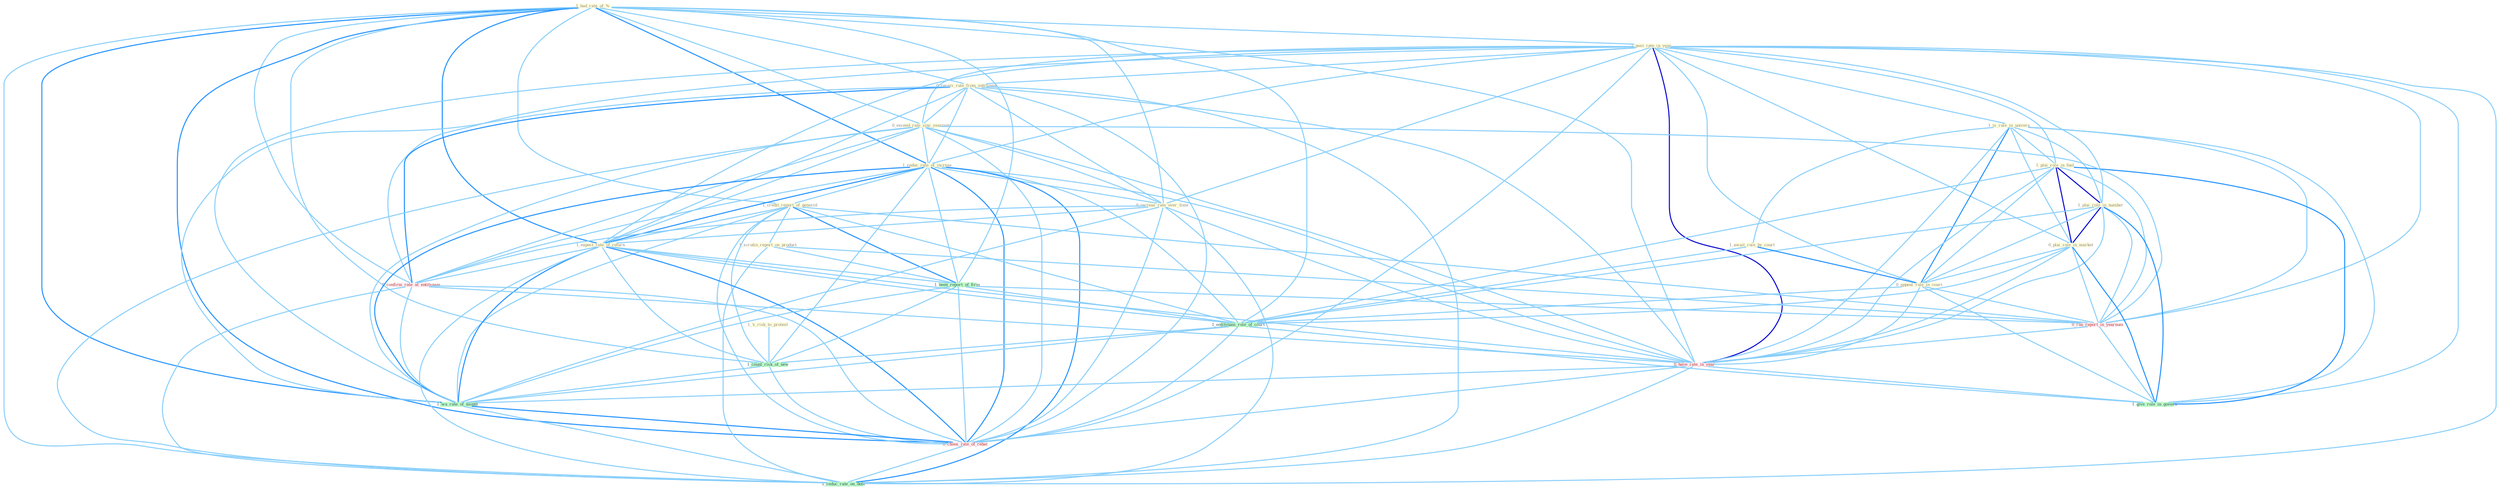 Graph G{ 
    node
    [shape=polygon,style=filled,width=.5,height=.06,color="#BDFCC9",fixedsize=true,fontsize=4,
    fontcolor="#2f4f4f"];
    {node
    [color="#ffffe0", fontcolor="#8b7d6b"] "1_had_rate_of_% " "1_post_rate_in_year " "1_is_rule_in_univers " "1_plai_role_in_fuel " "0_receiv_rate_from_entitynam " "0_exceed_rate_sinc_yearnum " "1_plai_role_in_number " "1_reduc_rate_of_increas " "0_plai_role_in_market " "1_credit_report_of_genocid " "1_await_rule_by_court " "1_'s_risk_to_protest " "0_appeal_rule_in_court " "0_increas_rate_over_time " "1_scrutin_report_on_product " "1_expect_rate_of_return "}
{node [color="#fff0f5", fontcolor="#b22222"] "0_ran_report_in_yearnum " "0_confirm_rate_at_entitynam " "0_have_rate_in_year " "0_choos_rate_of_rebat "}
edge [color="#B0E2FF"];

	"1_had_rate_of_% " -- "1_post_rate_in_year " [w="1", color="#87cefa" ];
	"1_had_rate_of_% " -- "0_receiv_rate_from_entitynam " [w="1", color="#87cefa" ];
	"1_had_rate_of_% " -- "0_exceed_rate_sinc_yearnum " [w="1", color="#87cefa" ];
	"1_had_rate_of_% " -- "1_reduc_rate_of_increas " [w="2", color="#1e90ff" , len=0.8];
	"1_had_rate_of_% " -- "1_credit_report_of_genocid " [w="1", color="#87cefa" ];
	"1_had_rate_of_% " -- "0_increas_rate_over_time " [w="1", color="#87cefa" ];
	"1_had_rate_of_% " -- "1_expect_rate_of_return " [w="2", color="#1e90ff" , len=0.8];
	"1_had_rate_of_% " -- "1_been_report_of_firm " [w="1", color="#87cefa" ];
	"1_had_rate_of_% " -- "1_entitynam_role_of_court " [w="1", color="#87cefa" ];
	"1_had_rate_of_% " -- "1_count_risk_of_new " [w="1", color="#87cefa" ];
	"1_had_rate_of_% " -- "0_confirm_rate_at_entitynam " [w="1", color="#87cefa" ];
	"1_had_rate_of_% " -- "0_have_rate_in_year " [w="1", color="#87cefa" ];
	"1_had_rate_of_% " -- "1_wa_rate_of_month " [w="2", color="#1e90ff" , len=0.8];
	"1_had_rate_of_% " -- "0_choos_rate_of_rebat " [w="2", color="#1e90ff" , len=0.8];
	"1_had_rate_of_% " -- "1_reduc_rate_on_debt " [w="1", color="#87cefa" ];
	"1_post_rate_in_year " -- "1_is_rule_in_univers " [w="1", color="#87cefa" ];
	"1_post_rate_in_year " -- "1_plai_role_in_fuel " [w="1", color="#87cefa" ];
	"1_post_rate_in_year " -- "0_receiv_rate_from_entitynam " [w="1", color="#87cefa" ];
	"1_post_rate_in_year " -- "0_exceed_rate_sinc_yearnum " [w="1", color="#87cefa" ];
	"1_post_rate_in_year " -- "1_plai_role_in_number " [w="1", color="#87cefa" ];
	"1_post_rate_in_year " -- "1_reduc_rate_of_increas " [w="1", color="#87cefa" ];
	"1_post_rate_in_year " -- "0_plai_role_in_market " [w="1", color="#87cefa" ];
	"1_post_rate_in_year " -- "0_appeal_rule_in_court " [w="1", color="#87cefa" ];
	"1_post_rate_in_year " -- "0_increas_rate_over_time " [w="1", color="#87cefa" ];
	"1_post_rate_in_year " -- "1_expect_rate_of_return " [w="1", color="#87cefa" ];
	"1_post_rate_in_year " -- "0_ran_report_in_yearnum " [w="1", color="#87cefa" ];
	"1_post_rate_in_year " -- "0_confirm_rate_at_entitynam " [w="1", color="#87cefa" ];
	"1_post_rate_in_year " -- "0_have_rate_in_year " [w="3", color="#0000cd" , len=0.6];
	"1_post_rate_in_year " -- "1_wa_rate_of_month " [w="1", color="#87cefa" ];
	"1_post_rate_in_year " -- "0_choos_rate_of_rebat " [w="1", color="#87cefa" ];
	"1_post_rate_in_year " -- "1_reduc_rate_on_debt " [w="1", color="#87cefa" ];
	"1_post_rate_in_year " -- "1_give_role_in_govern " [w="1", color="#87cefa" ];
	"1_is_rule_in_univers " -- "1_plai_role_in_fuel " [w="1", color="#87cefa" ];
	"1_is_rule_in_univers " -- "1_plai_role_in_number " [w="1", color="#87cefa" ];
	"1_is_rule_in_univers " -- "0_plai_role_in_market " [w="1", color="#87cefa" ];
	"1_is_rule_in_univers " -- "1_await_rule_by_court " [w="1", color="#87cefa" ];
	"1_is_rule_in_univers " -- "0_appeal_rule_in_court " [w="2", color="#1e90ff" , len=0.8];
	"1_is_rule_in_univers " -- "0_ran_report_in_yearnum " [w="1", color="#87cefa" ];
	"1_is_rule_in_univers " -- "0_have_rate_in_year " [w="1", color="#87cefa" ];
	"1_is_rule_in_univers " -- "1_give_role_in_govern " [w="1", color="#87cefa" ];
	"1_plai_role_in_fuel " -- "1_plai_role_in_number " [w="3", color="#0000cd" , len=0.6];
	"1_plai_role_in_fuel " -- "0_plai_role_in_market " [w="3", color="#0000cd" , len=0.6];
	"1_plai_role_in_fuel " -- "0_appeal_rule_in_court " [w="1", color="#87cefa" ];
	"1_plai_role_in_fuel " -- "1_entitynam_role_of_court " [w="1", color="#87cefa" ];
	"1_plai_role_in_fuel " -- "0_ran_report_in_yearnum " [w="1", color="#87cefa" ];
	"1_plai_role_in_fuel " -- "0_have_rate_in_year " [w="1", color="#87cefa" ];
	"1_plai_role_in_fuel " -- "1_give_role_in_govern " [w="2", color="#1e90ff" , len=0.8];
	"0_receiv_rate_from_entitynam " -- "0_exceed_rate_sinc_yearnum " [w="1", color="#87cefa" ];
	"0_receiv_rate_from_entitynam " -- "1_reduc_rate_of_increas " [w="1", color="#87cefa" ];
	"0_receiv_rate_from_entitynam " -- "0_increas_rate_over_time " [w="1", color="#87cefa" ];
	"0_receiv_rate_from_entitynam " -- "1_expect_rate_of_return " [w="1", color="#87cefa" ];
	"0_receiv_rate_from_entitynam " -- "0_confirm_rate_at_entitynam " [w="2", color="#1e90ff" , len=0.8];
	"0_receiv_rate_from_entitynam " -- "0_have_rate_in_year " [w="1", color="#87cefa" ];
	"0_receiv_rate_from_entitynam " -- "1_wa_rate_of_month " [w="1", color="#87cefa" ];
	"0_receiv_rate_from_entitynam " -- "0_choos_rate_of_rebat " [w="1", color="#87cefa" ];
	"0_receiv_rate_from_entitynam " -- "1_reduc_rate_on_debt " [w="1", color="#87cefa" ];
	"0_exceed_rate_sinc_yearnum " -- "1_reduc_rate_of_increas " [w="1", color="#87cefa" ];
	"0_exceed_rate_sinc_yearnum " -- "0_increas_rate_over_time " [w="1", color="#87cefa" ];
	"0_exceed_rate_sinc_yearnum " -- "1_expect_rate_of_return " [w="1", color="#87cefa" ];
	"0_exceed_rate_sinc_yearnum " -- "0_ran_report_in_yearnum " [w="1", color="#87cefa" ];
	"0_exceed_rate_sinc_yearnum " -- "0_confirm_rate_at_entitynam " [w="1", color="#87cefa" ];
	"0_exceed_rate_sinc_yearnum " -- "0_have_rate_in_year " [w="1", color="#87cefa" ];
	"0_exceed_rate_sinc_yearnum " -- "1_wa_rate_of_month " [w="1", color="#87cefa" ];
	"0_exceed_rate_sinc_yearnum " -- "0_choos_rate_of_rebat " [w="1", color="#87cefa" ];
	"0_exceed_rate_sinc_yearnum " -- "1_reduc_rate_on_debt " [w="1", color="#87cefa" ];
	"1_plai_role_in_number " -- "0_plai_role_in_market " [w="3", color="#0000cd" , len=0.6];
	"1_plai_role_in_number " -- "0_appeal_rule_in_court " [w="1", color="#87cefa" ];
	"1_plai_role_in_number " -- "1_entitynam_role_of_court " [w="1", color="#87cefa" ];
	"1_plai_role_in_number " -- "0_ran_report_in_yearnum " [w="1", color="#87cefa" ];
	"1_plai_role_in_number " -- "0_have_rate_in_year " [w="1", color="#87cefa" ];
	"1_plai_role_in_number " -- "1_give_role_in_govern " [w="2", color="#1e90ff" , len=0.8];
	"1_reduc_rate_of_increas " -- "1_credit_report_of_genocid " [w="1", color="#87cefa" ];
	"1_reduc_rate_of_increas " -- "0_increas_rate_over_time " [w="1", color="#87cefa" ];
	"1_reduc_rate_of_increas " -- "1_expect_rate_of_return " [w="2", color="#1e90ff" , len=0.8];
	"1_reduc_rate_of_increas " -- "1_been_report_of_firm " [w="1", color="#87cefa" ];
	"1_reduc_rate_of_increas " -- "1_entitynam_role_of_court " [w="1", color="#87cefa" ];
	"1_reduc_rate_of_increas " -- "1_count_risk_of_new " [w="1", color="#87cefa" ];
	"1_reduc_rate_of_increas " -- "0_confirm_rate_at_entitynam " [w="1", color="#87cefa" ];
	"1_reduc_rate_of_increas " -- "0_have_rate_in_year " [w="1", color="#87cefa" ];
	"1_reduc_rate_of_increas " -- "1_wa_rate_of_month " [w="2", color="#1e90ff" , len=0.8];
	"1_reduc_rate_of_increas " -- "0_choos_rate_of_rebat " [w="2", color="#1e90ff" , len=0.8];
	"1_reduc_rate_of_increas " -- "1_reduc_rate_on_debt " [w="2", color="#1e90ff" , len=0.8];
	"0_plai_role_in_market " -- "0_appeal_rule_in_court " [w="1", color="#87cefa" ];
	"0_plai_role_in_market " -- "1_entitynam_role_of_court " [w="1", color="#87cefa" ];
	"0_plai_role_in_market " -- "0_ran_report_in_yearnum " [w="1", color="#87cefa" ];
	"0_plai_role_in_market " -- "0_have_rate_in_year " [w="1", color="#87cefa" ];
	"0_plai_role_in_market " -- "1_give_role_in_govern " [w="2", color="#1e90ff" , len=0.8];
	"1_credit_report_of_genocid " -- "1_scrutin_report_on_product " [w="1", color="#87cefa" ];
	"1_credit_report_of_genocid " -- "1_expect_rate_of_return " [w="1", color="#87cefa" ];
	"1_credit_report_of_genocid " -- "1_been_report_of_firm " [w="2", color="#1e90ff" , len=0.8];
	"1_credit_report_of_genocid " -- "1_entitynam_role_of_court " [w="1", color="#87cefa" ];
	"1_credit_report_of_genocid " -- "0_ran_report_in_yearnum " [w="1", color="#87cefa" ];
	"1_credit_report_of_genocid " -- "1_count_risk_of_new " [w="1", color="#87cefa" ];
	"1_credit_report_of_genocid " -- "1_wa_rate_of_month " [w="1", color="#87cefa" ];
	"1_credit_report_of_genocid " -- "0_choos_rate_of_rebat " [w="1", color="#87cefa" ];
	"1_await_rule_by_court " -- "0_appeal_rule_in_court " [w="2", color="#1e90ff" , len=0.8];
	"1_await_rule_by_court " -- "1_entitynam_role_of_court " [w="1", color="#87cefa" ];
	"1_'s_risk_to_protest " -- "1_count_risk_of_new " [w="1", color="#87cefa" ];
	"0_appeal_rule_in_court " -- "1_entitynam_role_of_court " [w="1", color="#87cefa" ];
	"0_appeal_rule_in_court " -- "0_ran_report_in_yearnum " [w="1", color="#87cefa" ];
	"0_appeal_rule_in_court " -- "0_have_rate_in_year " [w="1", color="#87cefa" ];
	"0_appeal_rule_in_court " -- "1_give_role_in_govern " [w="1", color="#87cefa" ];
	"0_increas_rate_over_time " -- "1_expect_rate_of_return " [w="1", color="#87cefa" ];
	"0_increas_rate_over_time " -- "0_confirm_rate_at_entitynam " [w="1", color="#87cefa" ];
	"0_increas_rate_over_time " -- "0_have_rate_in_year " [w="1", color="#87cefa" ];
	"0_increas_rate_over_time " -- "1_wa_rate_of_month " [w="1", color="#87cefa" ];
	"0_increas_rate_over_time " -- "0_choos_rate_of_rebat " [w="1", color="#87cefa" ];
	"0_increas_rate_over_time " -- "1_reduc_rate_on_debt " [w="1", color="#87cefa" ];
	"1_scrutin_report_on_product " -- "1_been_report_of_firm " [w="1", color="#87cefa" ];
	"1_scrutin_report_on_product " -- "0_ran_report_in_yearnum " [w="1", color="#87cefa" ];
	"1_scrutin_report_on_product " -- "1_reduc_rate_on_debt " [w="1", color="#87cefa" ];
	"1_expect_rate_of_return " -- "1_been_report_of_firm " [w="1", color="#87cefa" ];
	"1_expect_rate_of_return " -- "1_entitynam_role_of_court " [w="1", color="#87cefa" ];
	"1_expect_rate_of_return " -- "1_count_risk_of_new " [w="1", color="#87cefa" ];
	"1_expect_rate_of_return " -- "0_confirm_rate_at_entitynam " [w="1", color="#87cefa" ];
	"1_expect_rate_of_return " -- "0_have_rate_in_year " [w="1", color="#87cefa" ];
	"1_expect_rate_of_return " -- "1_wa_rate_of_month " [w="2", color="#1e90ff" , len=0.8];
	"1_expect_rate_of_return " -- "0_choos_rate_of_rebat " [w="2", color="#1e90ff" , len=0.8];
	"1_expect_rate_of_return " -- "1_reduc_rate_on_debt " [w="1", color="#87cefa" ];
	"1_been_report_of_firm " -- "1_entitynam_role_of_court " [w="1", color="#87cefa" ];
	"1_been_report_of_firm " -- "0_ran_report_in_yearnum " [w="1", color="#87cefa" ];
	"1_been_report_of_firm " -- "1_count_risk_of_new " [w="1", color="#87cefa" ];
	"1_been_report_of_firm " -- "1_wa_rate_of_month " [w="1", color="#87cefa" ];
	"1_been_report_of_firm " -- "0_choos_rate_of_rebat " [w="1", color="#87cefa" ];
	"1_entitynam_role_of_court " -- "1_count_risk_of_new " [w="1", color="#87cefa" ];
	"1_entitynam_role_of_court " -- "1_wa_rate_of_month " [w="1", color="#87cefa" ];
	"1_entitynam_role_of_court " -- "0_choos_rate_of_rebat " [w="1", color="#87cefa" ];
	"1_entitynam_role_of_court " -- "1_give_role_in_govern " [w="1", color="#87cefa" ];
	"0_ran_report_in_yearnum " -- "0_have_rate_in_year " [w="1", color="#87cefa" ];
	"0_ran_report_in_yearnum " -- "1_give_role_in_govern " [w="1", color="#87cefa" ];
	"1_count_risk_of_new " -- "1_wa_rate_of_month " [w="1", color="#87cefa" ];
	"1_count_risk_of_new " -- "0_choos_rate_of_rebat " [w="1", color="#87cefa" ];
	"0_confirm_rate_at_entitynam " -- "0_have_rate_in_year " [w="1", color="#87cefa" ];
	"0_confirm_rate_at_entitynam " -- "1_wa_rate_of_month " [w="1", color="#87cefa" ];
	"0_confirm_rate_at_entitynam " -- "0_choos_rate_of_rebat " [w="1", color="#87cefa" ];
	"0_confirm_rate_at_entitynam " -- "1_reduc_rate_on_debt " [w="1", color="#87cefa" ];
	"0_have_rate_in_year " -- "1_wa_rate_of_month " [w="1", color="#87cefa" ];
	"0_have_rate_in_year " -- "0_choos_rate_of_rebat " [w="1", color="#87cefa" ];
	"0_have_rate_in_year " -- "1_reduc_rate_on_debt " [w="1", color="#87cefa" ];
	"0_have_rate_in_year " -- "1_give_role_in_govern " [w="1", color="#87cefa" ];
	"1_wa_rate_of_month " -- "0_choos_rate_of_rebat " [w="2", color="#1e90ff" , len=0.8];
	"1_wa_rate_of_month " -- "1_reduc_rate_on_debt " [w="1", color="#87cefa" ];
	"0_choos_rate_of_rebat " -- "1_reduc_rate_on_debt " [w="1", color="#87cefa" ];
}